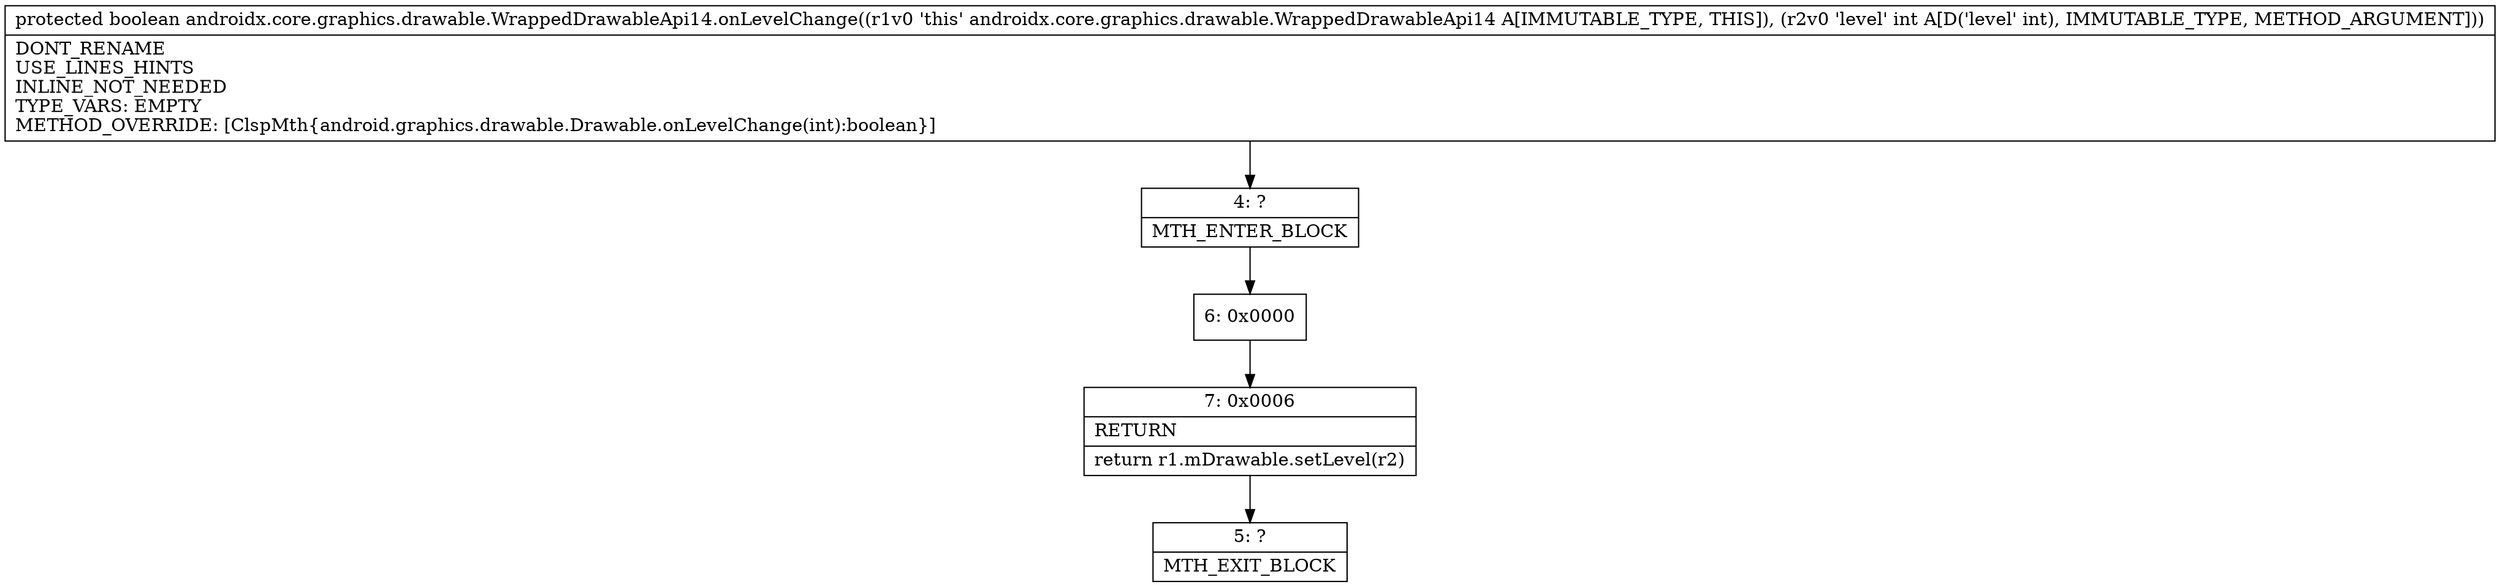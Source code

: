 digraph "CFG forandroidx.core.graphics.drawable.WrappedDrawableApi14.onLevelChange(I)Z" {
Node_4 [shape=record,label="{4\:\ ?|MTH_ENTER_BLOCK\l}"];
Node_6 [shape=record,label="{6\:\ 0x0000}"];
Node_7 [shape=record,label="{7\:\ 0x0006|RETURN\l|return r1.mDrawable.setLevel(r2)\l}"];
Node_5 [shape=record,label="{5\:\ ?|MTH_EXIT_BLOCK\l}"];
MethodNode[shape=record,label="{protected boolean androidx.core.graphics.drawable.WrappedDrawableApi14.onLevelChange((r1v0 'this' androidx.core.graphics.drawable.WrappedDrawableApi14 A[IMMUTABLE_TYPE, THIS]), (r2v0 'level' int A[D('level' int), IMMUTABLE_TYPE, METHOD_ARGUMENT]))  | DONT_RENAME\lUSE_LINES_HINTS\lINLINE_NOT_NEEDED\lTYPE_VARS: EMPTY\lMETHOD_OVERRIDE: [ClspMth\{android.graphics.drawable.Drawable.onLevelChange(int):boolean\}]\l}"];
MethodNode -> Node_4;Node_4 -> Node_6;
Node_6 -> Node_7;
Node_7 -> Node_5;
}

